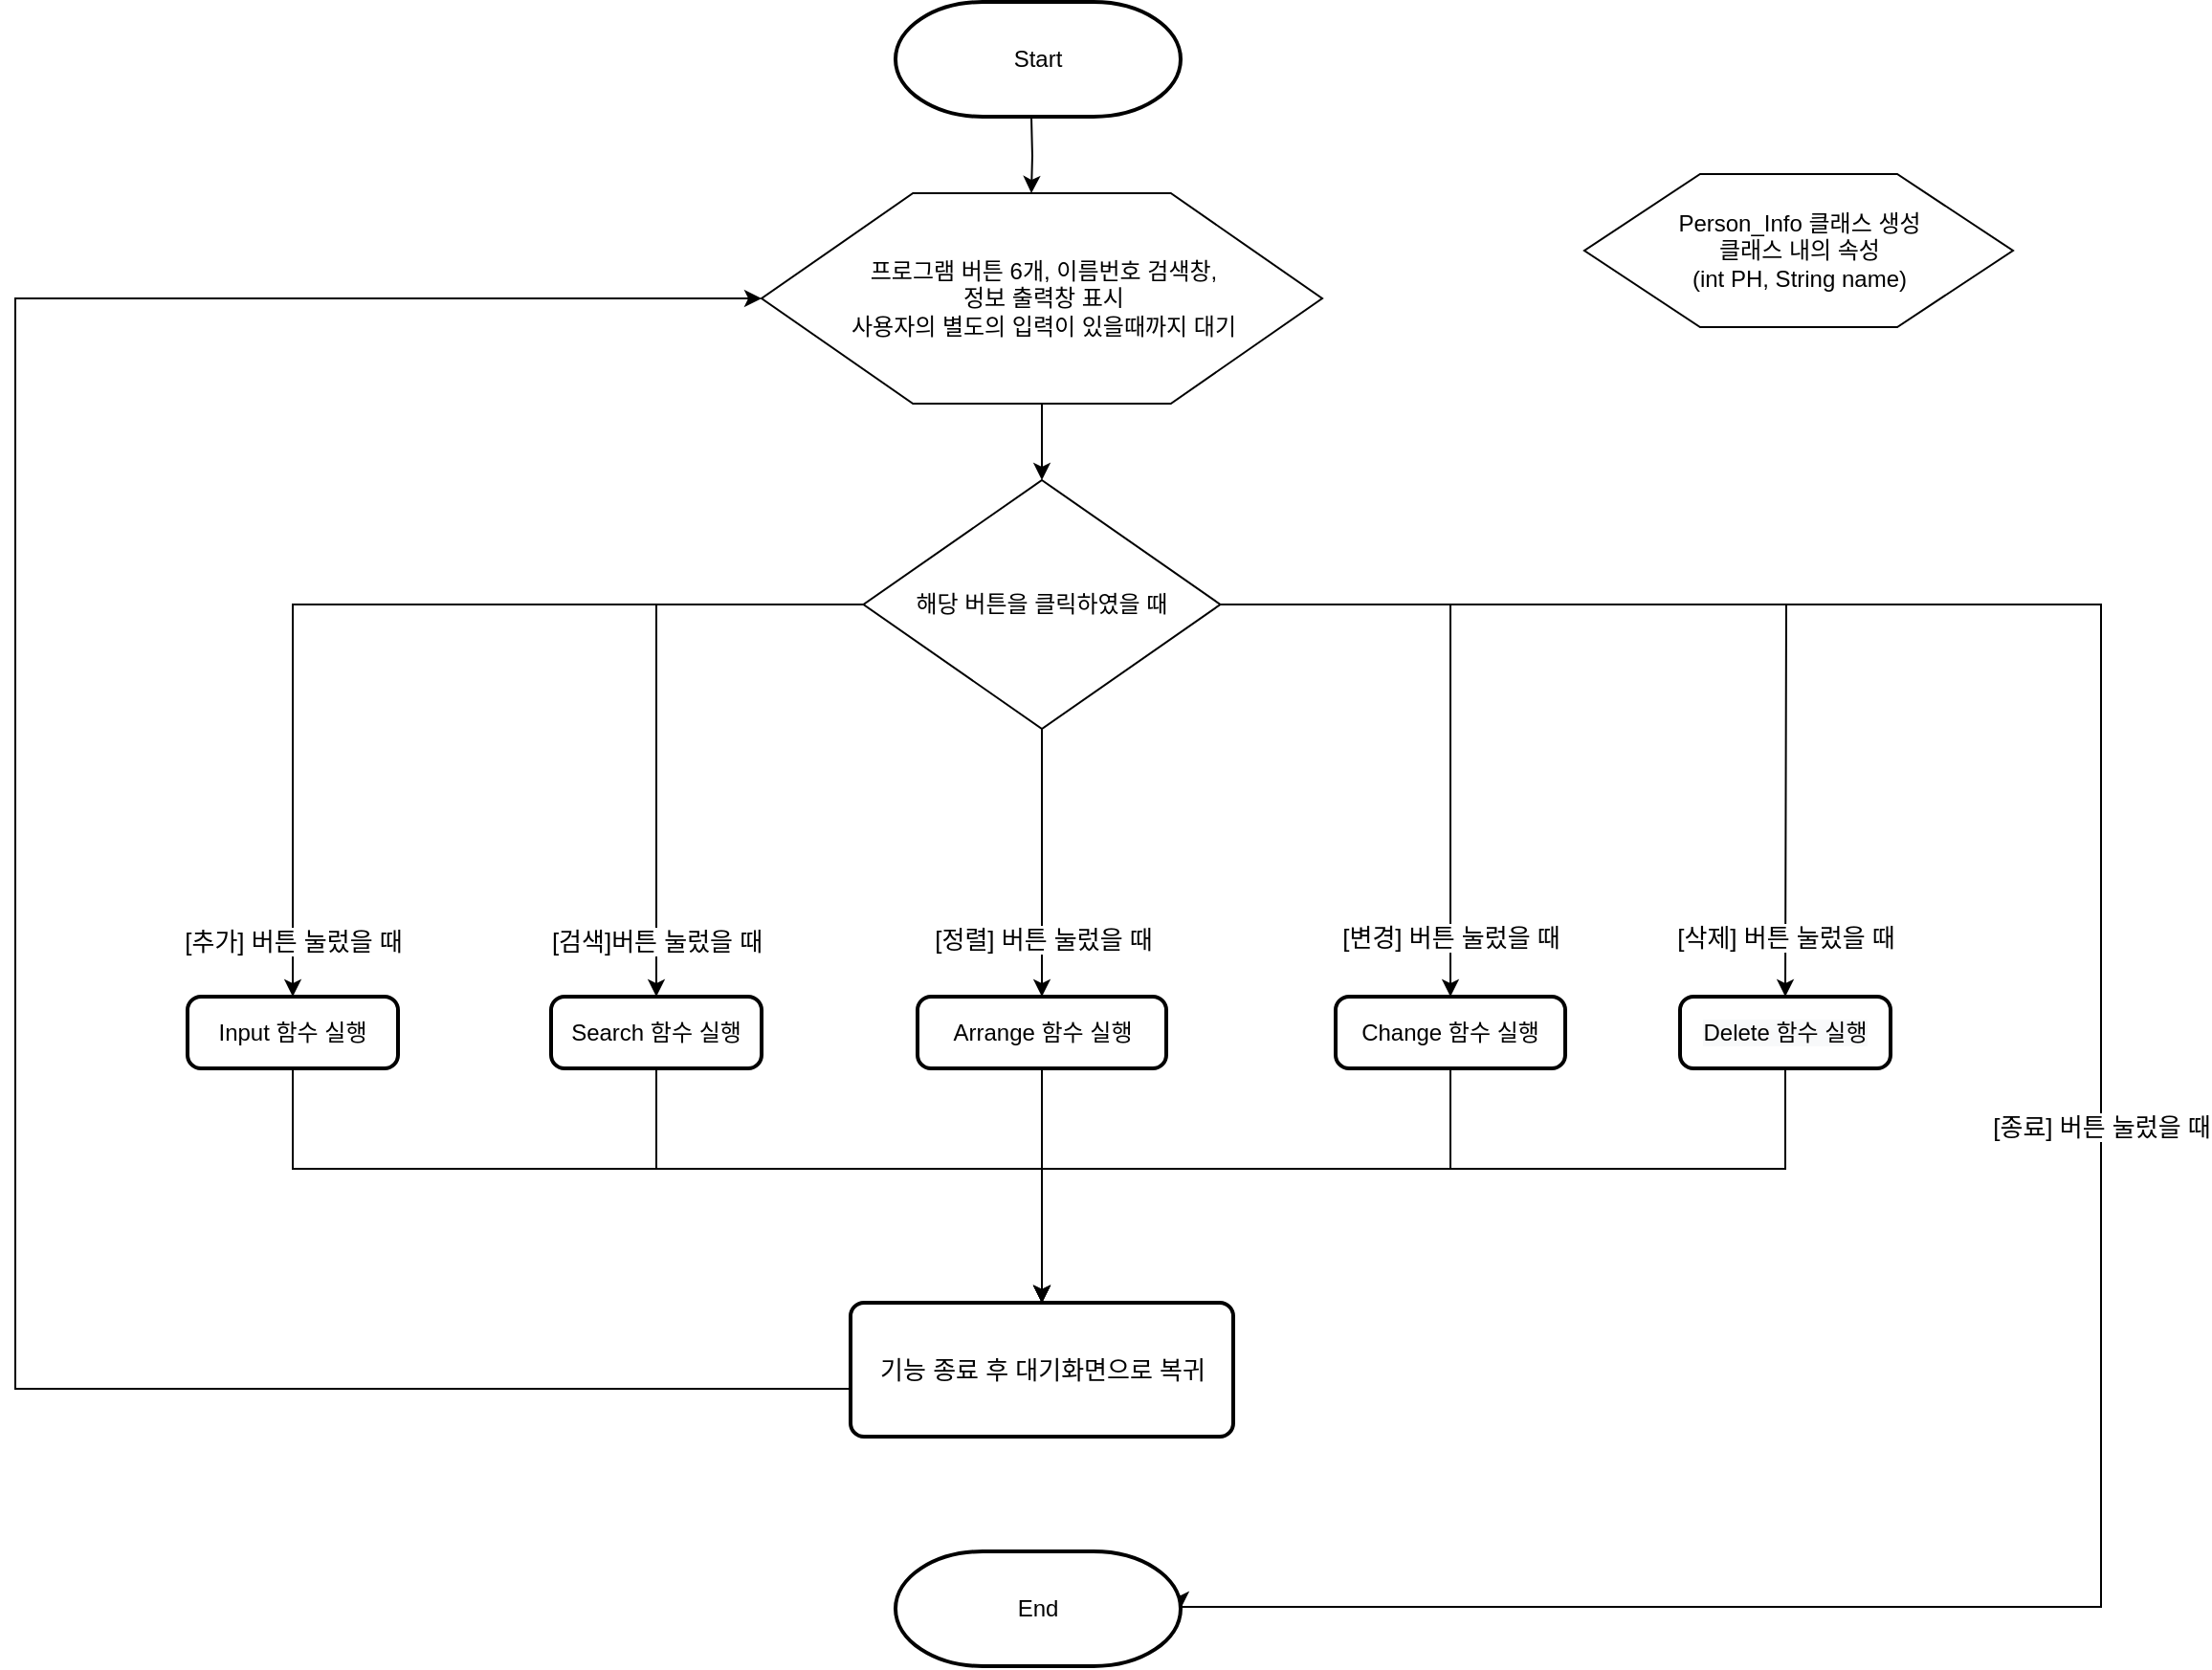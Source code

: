 <mxfile version="14.4.3" type="github"><diagram id="C5RBs43oDa-KdzZeNtuy" name="Page-1"><mxGraphModel dx="1422" dy="794" grid="1" gridSize="10" guides="1" tooltips="1" connect="1" arrows="1" fold="1" page="1" pageScale="1" pageWidth="2339" pageHeight="3300" math="0" shadow="0"><root><mxCell id="WIyWlLk6GJQsqaUBKTNV-0"/><mxCell id="WIyWlLk6GJQsqaUBKTNV-1" parent="WIyWlLk6GJQsqaUBKTNV-0"/><mxCell id="zJGw6DOPqM0Is_w0PtSc-1" style="edgeStyle=orthogonalEdgeStyle;rounded=0;orthogonalLoop=1;jettySize=auto;html=1;exitX=0.5;exitY=1;exitDx=0;exitDy=0;entryX=0.5;entryY=0;entryDx=0;entryDy=0;" parent="WIyWlLk6GJQsqaUBKTNV-1" edge="1"><mxGeometry relative="1" as="geometry"><mxPoint x="831" y="160" as="sourcePoint"/><mxPoint x="831" y="200" as="targetPoint"/></mxGeometry></mxCell><mxCell id="wueby3FvrGFlJu_bnI4B-1" value="Start" style="strokeWidth=2;html=1;shape=mxgraph.flowchart.terminator;whiteSpace=wrap;" parent="WIyWlLk6GJQsqaUBKTNV-1" vertex="1"><mxGeometry x="760" y="100" width="149" height="60" as="geometry"/></mxCell><mxCell id="wueby3FvrGFlJu_bnI4B-2" value="Person_Info 클래스 생성&lt;br&gt;클래스 내의 속성&lt;br&gt;(int PH, String name)" style="verticalLabelPosition=middle;verticalAlign=middle;html=1;shape=hexagon;perimeter=hexagonPerimeter2;arcSize=6;size=0.27;labelPosition=center;align=center;" parent="WIyWlLk6GJQsqaUBKTNV-1" vertex="1"><mxGeometry x="1120" y="190" width="224" height="80" as="geometry"/></mxCell><mxCell id="XJGy-mcHVmc3LLUE-I2_-26" style="edgeStyle=orthogonalEdgeStyle;rounded=0;orthogonalLoop=1;jettySize=auto;html=1;exitX=0.5;exitY=1;exitDx=0;exitDy=0;entryX=0.5;entryY=0;entryDx=0;entryDy=0;fontSize=13;" edge="1" parent="WIyWlLk6GJQsqaUBKTNV-1" source="wueby3FvrGFlJu_bnI4B-3" target="XJGy-mcHVmc3LLUE-I2_-1"><mxGeometry relative="1" as="geometry"/></mxCell><mxCell id="wueby3FvrGFlJu_bnI4B-3" value="프로그램 버튼 6개, 이름번호 검색창,&lt;br&gt;정보 출력창 표시&lt;br&gt;사용자의 별도의 입력이 있을때까지 대기" style="verticalLabelPosition=middle;verticalAlign=middle;html=1;shape=hexagon;perimeter=hexagonPerimeter2;arcSize=6;size=0.27;labelPosition=center;align=center;" parent="WIyWlLk6GJQsqaUBKTNV-1" vertex="1"><mxGeometry x="690" y="200" width="293" height="110" as="geometry"/></mxCell><mxCell id="XJGy-mcHVmc3LLUE-I2_-16" value="&lt;font style=&quot;font-size: 13px&quot;&gt;[추가] 버튼 눌렀을 때&lt;/font&gt;" style="edgeStyle=orthogonalEdgeStyle;rounded=0;orthogonalLoop=1;jettySize=auto;html=1;entryX=0.5;entryY=0;entryDx=0;entryDy=0;" edge="1" parent="WIyWlLk6GJQsqaUBKTNV-1" source="XJGy-mcHVmc3LLUE-I2_-1" target="XJGy-mcHVmc3LLUE-I2_-5"><mxGeometry x="0.883" relative="1" as="geometry"><mxPoint as="offset"/></mxGeometry></mxCell><mxCell id="XJGy-mcHVmc3LLUE-I2_-18" value="[정렬] 버튼 눌렀을 때" style="edgeStyle=orthogonalEdgeStyle;rounded=0;orthogonalLoop=1;jettySize=auto;html=1;exitX=0.5;exitY=1;exitDx=0;exitDy=0;fontSize=13;entryX=0.5;entryY=0;entryDx=0;entryDy=0;" edge="1" parent="WIyWlLk6GJQsqaUBKTNV-1" source="XJGy-mcHVmc3LLUE-I2_-1" target="XJGy-mcHVmc3LLUE-I2_-25"><mxGeometry x="0.571" relative="1" as="geometry"><mxPoint x="845" y="620" as="targetPoint"/><mxPoint as="offset"/></mxGeometry></mxCell><mxCell id="XJGy-mcHVmc3LLUE-I2_-19" value="[변경] 버튼 눌렀을 때" style="edgeStyle=orthogonalEdgeStyle;rounded=0;orthogonalLoop=1;jettySize=auto;html=1;fontSize=13;" edge="1" parent="WIyWlLk6GJQsqaUBKTNV-1" source="XJGy-mcHVmc3LLUE-I2_-1" target="XJGy-mcHVmc3LLUE-I2_-7"><mxGeometry x="0.811" relative="1" as="geometry"><mxPoint as="offset"/></mxGeometry></mxCell><mxCell id="XJGy-mcHVmc3LLUE-I2_-20" value="[삭제] 버튼 눌렀을 때" style="edgeStyle=orthogonalEdgeStyle;rounded=0;orthogonalLoop=1;jettySize=auto;html=1;entryX=0.5;entryY=0;entryDx=0;entryDy=0;fontSize=13;" edge="1" parent="WIyWlLk6GJQsqaUBKTNV-1" source="XJGy-mcHVmc3LLUE-I2_-1"><mxGeometry x="0.878" relative="1" as="geometry"><mxPoint x="1225" y="620" as="targetPoint"/><mxPoint as="offset"/></mxGeometry></mxCell><mxCell id="XJGy-mcHVmc3LLUE-I2_-21" value="[검색]버튼 눌렀을 때" style="edgeStyle=orthogonalEdgeStyle;rounded=0;orthogonalLoop=1;jettySize=auto;html=1;entryX=0.5;entryY=0;entryDx=0;entryDy=0;fontSize=13;" edge="1" parent="WIyWlLk6GJQsqaUBKTNV-1" source="XJGy-mcHVmc3LLUE-I2_-1" target="XJGy-mcHVmc3LLUE-I2_-6"><mxGeometry x="0.814" relative="1" as="geometry"><mxPoint as="offset"/></mxGeometry></mxCell><mxCell id="XJGy-mcHVmc3LLUE-I2_-36" value="[종료] 버튼 눌렀을 때" style="edgeStyle=orthogonalEdgeStyle;rounded=0;orthogonalLoop=1;jettySize=auto;html=1;exitX=1;exitY=0.5;exitDx=0;exitDy=0;entryX=1;entryY=0.5;entryDx=0;entryDy=0;fontSize=13;entryPerimeter=0;" edge="1" parent="WIyWlLk6GJQsqaUBKTNV-1" source="XJGy-mcHVmc3LLUE-I2_-1" target="XJGy-mcHVmc3LLUE-I2_-37"><mxGeometry relative="1" as="geometry"><mxPoint x="896.5" y="938.75" as="targetPoint"/><Array as="points"><mxPoint x="1390" y="415"/><mxPoint x="1390" y="939"/></Array></mxGeometry></mxCell><mxCell id="XJGy-mcHVmc3LLUE-I2_-1" value="해당 버튼을 클릭하였을 때" style="rhombus;whiteSpace=wrap;html=1;" vertex="1" parent="WIyWlLk6GJQsqaUBKTNV-1"><mxGeometry x="743.25" y="350" width="186.5" height="130" as="geometry"/></mxCell><mxCell id="XJGy-mcHVmc3LLUE-I2_-29" style="edgeStyle=orthogonalEdgeStyle;rounded=0;orthogonalLoop=1;jettySize=auto;html=1;fontSize=13;entryX=0.5;entryY=0;entryDx=0;entryDy=0;" edge="1" parent="WIyWlLk6GJQsqaUBKTNV-1" source="XJGy-mcHVmc3LLUE-I2_-5" target="XJGy-mcHVmc3LLUE-I2_-27"><mxGeometry relative="1" as="geometry"><Array as="points"><mxPoint x="445" y="710"/><mxPoint x="837" y="710"/></Array></mxGeometry></mxCell><mxCell id="XJGy-mcHVmc3LLUE-I2_-5" value="Input 함수 실행" style="rounded=1;whiteSpace=wrap;html=1;absoluteArcSize=1;arcSize=14;strokeWidth=2;" vertex="1" parent="WIyWlLk6GJQsqaUBKTNV-1"><mxGeometry x="390" y="620" width="110" height="37.5" as="geometry"/></mxCell><mxCell id="XJGy-mcHVmc3LLUE-I2_-35" style="edgeStyle=orthogonalEdgeStyle;rounded=0;orthogonalLoop=1;jettySize=auto;html=1;entryX=0.5;entryY=0;entryDx=0;entryDy=0;fontSize=13;" edge="1" parent="WIyWlLk6GJQsqaUBKTNV-1" source="XJGy-mcHVmc3LLUE-I2_-6" target="XJGy-mcHVmc3LLUE-I2_-27"><mxGeometry relative="1" as="geometry"><Array as="points"><mxPoint x="635" y="710"/><mxPoint x="837" y="710"/></Array></mxGeometry></mxCell><mxCell id="XJGy-mcHVmc3LLUE-I2_-6" value="Search 함수 실행" style="rounded=1;whiteSpace=wrap;html=1;absoluteArcSize=1;arcSize=14;strokeWidth=2;" vertex="1" parent="WIyWlLk6GJQsqaUBKTNV-1"><mxGeometry x="580" y="620" width="110" height="37.5" as="geometry"/></mxCell><mxCell id="XJGy-mcHVmc3LLUE-I2_-34" style="edgeStyle=orthogonalEdgeStyle;rounded=0;orthogonalLoop=1;jettySize=auto;html=1;entryX=0.5;entryY=0;entryDx=0;entryDy=0;fontSize=13;" edge="1" parent="WIyWlLk6GJQsqaUBKTNV-1" source="XJGy-mcHVmc3LLUE-I2_-7" target="XJGy-mcHVmc3LLUE-I2_-27"><mxGeometry relative="1" as="geometry"><Array as="points"><mxPoint x="1050" y="710"/><mxPoint x="837" y="710"/></Array></mxGeometry></mxCell><mxCell id="XJGy-mcHVmc3LLUE-I2_-7" value="Change 함수 실행" style="rounded=1;whiteSpace=wrap;html=1;absoluteArcSize=1;arcSize=14;strokeWidth=2;" vertex="1" parent="WIyWlLk6GJQsqaUBKTNV-1"><mxGeometry x="990" y="620" width="120" height="37.5" as="geometry"/></mxCell><mxCell id="XJGy-mcHVmc3LLUE-I2_-33" style="edgeStyle=orthogonalEdgeStyle;rounded=0;orthogonalLoop=1;jettySize=auto;html=1;fontSize=13;entryX=0.5;entryY=0;entryDx=0;entryDy=0;" edge="1" parent="WIyWlLk6GJQsqaUBKTNV-1" source="XJGy-mcHVmc3LLUE-I2_-23" target="XJGy-mcHVmc3LLUE-I2_-27"><mxGeometry relative="1" as="geometry"><mxPoint x="830" y="770" as="targetPoint"/><Array as="points"><mxPoint x="1225" y="710"/><mxPoint x="837" y="710"/></Array></mxGeometry></mxCell><mxCell id="XJGy-mcHVmc3LLUE-I2_-23" value="&#10;&#10;&lt;span style=&quot;color: rgb(0, 0, 0); font-family: helvetica; font-size: 12px; font-style: normal; font-weight: 400; letter-spacing: normal; text-align: center; text-indent: 0px; text-transform: none; word-spacing: 0px; background-color: rgb(248, 249, 250); display: inline; float: none;&quot;&gt;Delete 함수 실행&lt;/span&gt;&#10;&#10;" style="rounded=1;whiteSpace=wrap;html=1;absoluteArcSize=1;arcSize=14;strokeWidth=2;" vertex="1" parent="WIyWlLk6GJQsqaUBKTNV-1"><mxGeometry x="1170" y="620" width="110" height="37.5" as="geometry"/></mxCell><mxCell id="XJGy-mcHVmc3LLUE-I2_-31" style="edgeStyle=orthogonalEdgeStyle;rounded=0;orthogonalLoop=1;jettySize=auto;html=1;entryX=0.5;entryY=0;entryDx=0;entryDy=0;fontSize=13;" edge="1" parent="WIyWlLk6GJQsqaUBKTNV-1" source="XJGy-mcHVmc3LLUE-I2_-25" target="XJGy-mcHVmc3LLUE-I2_-27"><mxGeometry relative="1" as="geometry"/></mxCell><mxCell id="XJGy-mcHVmc3LLUE-I2_-25" value="&lt;span&gt;Arrange&amp;nbsp;&lt;/span&gt;함수 실행" style="rounded=1;whiteSpace=wrap;html=1;absoluteArcSize=1;arcSize=14;strokeWidth=2;" vertex="1" parent="WIyWlLk6GJQsqaUBKTNV-1"><mxGeometry x="771.5" y="620" width="130" height="37.5" as="geometry"/></mxCell><mxCell id="XJGy-mcHVmc3LLUE-I2_-28" style="edgeStyle=orthogonalEdgeStyle;rounded=0;orthogonalLoop=1;jettySize=auto;html=1;fontSize=13;entryX=0;entryY=0.5;entryDx=0;entryDy=0;exitX=0;exitY=0.5;exitDx=0;exitDy=0;" edge="1" parent="WIyWlLk6GJQsqaUBKTNV-1" source="XJGy-mcHVmc3LLUE-I2_-27" target="wueby3FvrGFlJu_bnI4B-3"><mxGeometry relative="1" as="geometry"><mxPoint x="270" y="730" as="targetPoint"/><mxPoint x="800" y="935" as="sourcePoint"/><Array as="points"><mxPoint x="737" y="825"/><mxPoint x="300" y="825"/><mxPoint x="300" y="255"/></Array></mxGeometry></mxCell><mxCell id="XJGy-mcHVmc3LLUE-I2_-27" value="기능 종료 후 대기화면으로 복귀" style="rounded=1;whiteSpace=wrap;html=1;absoluteArcSize=1;arcSize=14;strokeWidth=2;fontSize=13;" vertex="1" parent="WIyWlLk6GJQsqaUBKTNV-1"><mxGeometry x="736.5" y="780" width="200" height="70" as="geometry"/></mxCell><mxCell id="XJGy-mcHVmc3LLUE-I2_-37" value="End" style="strokeWidth=2;html=1;shape=mxgraph.flowchart.terminator;whiteSpace=wrap;" vertex="1" parent="WIyWlLk6GJQsqaUBKTNV-1"><mxGeometry x="760" y="910" width="149" height="60" as="geometry"/></mxCell></root></mxGraphModel></diagram></mxfile>